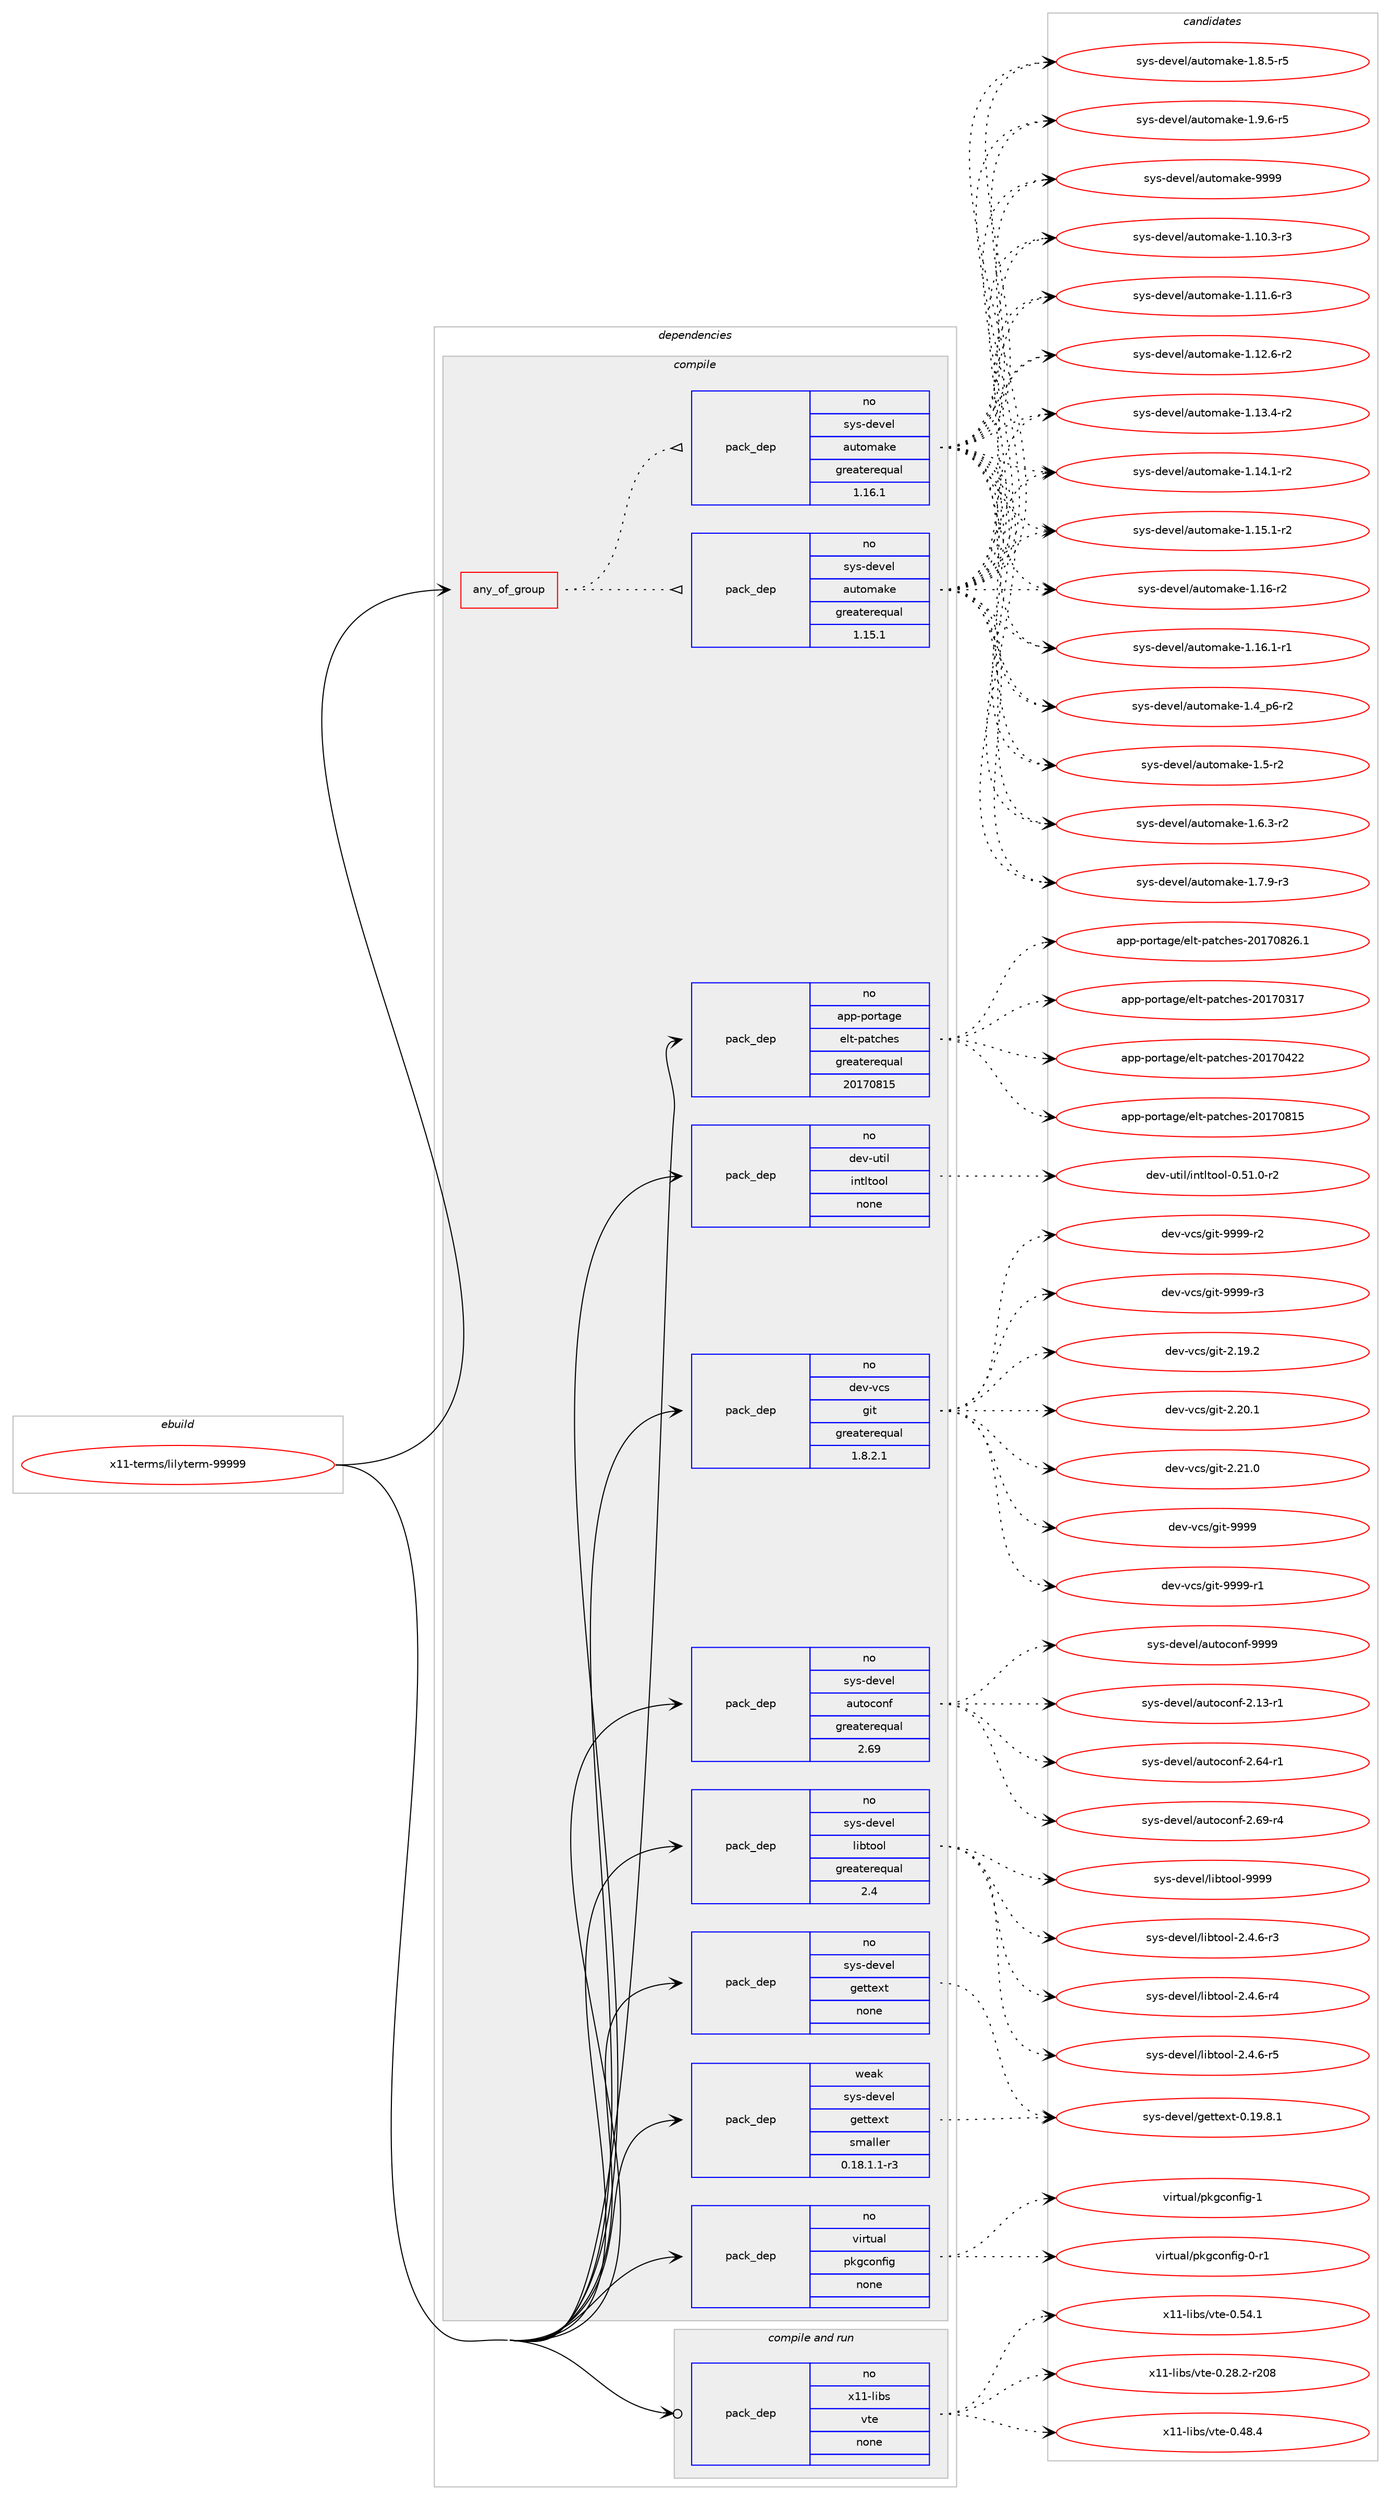 digraph prolog {

# *************
# Graph options
# *************

newrank=true;
concentrate=true;
compound=true;
graph [rankdir=LR,fontname=Helvetica,fontsize=10,ranksep=1.5];#, ranksep=2.5, nodesep=0.2];
edge  [arrowhead=vee];
node  [fontname=Helvetica,fontsize=10];

# **********
# The ebuild
# **********

subgraph cluster_leftcol {
color=gray;
rank=same;
label=<<i>ebuild</i>>;
id [label="x11-terms/lilyterm-99999", color=red, width=4, href="../x11-terms/lilyterm-99999.svg"];
}

# ****************
# The dependencies
# ****************

subgraph cluster_midcol {
color=gray;
label=<<i>dependencies</i>>;
subgraph cluster_compile {
fillcolor="#eeeeee";
style=filled;
label=<<i>compile</i>>;
subgraph any28795 {
dependency1768166 [label=<<TABLE BORDER="0" CELLBORDER="1" CELLSPACING="0" CELLPADDING="4"><TR><TD CELLPADDING="10">any_of_group</TD></TR></TABLE>>, shape=none, color=red];subgraph pack1271314 {
dependency1768167 [label=<<TABLE BORDER="0" CELLBORDER="1" CELLSPACING="0" CELLPADDING="4" WIDTH="220"><TR><TD ROWSPAN="6" CELLPADDING="30">pack_dep</TD></TR><TR><TD WIDTH="110">no</TD></TR><TR><TD>sys-devel</TD></TR><TR><TD>automake</TD></TR><TR><TD>greaterequal</TD></TR><TR><TD>1.16.1</TD></TR></TABLE>>, shape=none, color=blue];
}
dependency1768166:e -> dependency1768167:w [weight=20,style="dotted",arrowhead="oinv"];
subgraph pack1271315 {
dependency1768168 [label=<<TABLE BORDER="0" CELLBORDER="1" CELLSPACING="0" CELLPADDING="4" WIDTH="220"><TR><TD ROWSPAN="6" CELLPADDING="30">pack_dep</TD></TR><TR><TD WIDTH="110">no</TD></TR><TR><TD>sys-devel</TD></TR><TR><TD>automake</TD></TR><TR><TD>greaterequal</TD></TR><TR><TD>1.15.1</TD></TR></TABLE>>, shape=none, color=blue];
}
dependency1768166:e -> dependency1768168:w [weight=20,style="dotted",arrowhead="oinv"];
}
id:e -> dependency1768166:w [weight=20,style="solid",arrowhead="vee"];
subgraph pack1271316 {
dependency1768169 [label=<<TABLE BORDER="0" CELLBORDER="1" CELLSPACING="0" CELLPADDING="4" WIDTH="220"><TR><TD ROWSPAN="6" CELLPADDING="30">pack_dep</TD></TR><TR><TD WIDTH="110">no</TD></TR><TR><TD>app-portage</TD></TR><TR><TD>elt-patches</TD></TR><TR><TD>greaterequal</TD></TR><TR><TD>20170815</TD></TR></TABLE>>, shape=none, color=blue];
}
id:e -> dependency1768169:w [weight=20,style="solid",arrowhead="vee"];
subgraph pack1271317 {
dependency1768170 [label=<<TABLE BORDER="0" CELLBORDER="1" CELLSPACING="0" CELLPADDING="4" WIDTH="220"><TR><TD ROWSPAN="6" CELLPADDING="30">pack_dep</TD></TR><TR><TD WIDTH="110">no</TD></TR><TR><TD>dev-util</TD></TR><TR><TD>intltool</TD></TR><TR><TD>none</TD></TR><TR><TD></TD></TR></TABLE>>, shape=none, color=blue];
}
id:e -> dependency1768170:w [weight=20,style="solid",arrowhead="vee"];
subgraph pack1271318 {
dependency1768171 [label=<<TABLE BORDER="0" CELLBORDER="1" CELLSPACING="0" CELLPADDING="4" WIDTH="220"><TR><TD ROWSPAN="6" CELLPADDING="30">pack_dep</TD></TR><TR><TD WIDTH="110">no</TD></TR><TR><TD>dev-vcs</TD></TR><TR><TD>git</TD></TR><TR><TD>greaterequal</TD></TR><TR><TD>1.8.2.1</TD></TR></TABLE>>, shape=none, color=blue];
}
id:e -> dependency1768171:w [weight=20,style="solid",arrowhead="vee"];
subgraph pack1271319 {
dependency1768172 [label=<<TABLE BORDER="0" CELLBORDER="1" CELLSPACING="0" CELLPADDING="4" WIDTH="220"><TR><TD ROWSPAN="6" CELLPADDING="30">pack_dep</TD></TR><TR><TD WIDTH="110">no</TD></TR><TR><TD>sys-devel</TD></TR><TR><TD>autoconf</TD></TR><TR><TD>greaterequal</TD></TR><TR><TD>2.69</TD></TR></TABLE>>, shape=none, color=blue];
}
id:e -> dependency1768172:w [weight=20,style="solid",arrowhead="vee"];
subgraph pack1271320 {
dependency1768173 [label=<<TABLE BORDER="0" CELLBORDER="1" CELLSPACING="0" CELLPADDING="4" WIDTH="220"><TR><TD ROWSPAN="6" CELLPADDING="30">pack_dep</TD></TR><TR><TD WIDTH="110">no</TD></TR><TR><TD>sys-devel</TD></TR><TR><TD>gettext</TD></TR><TR><TD>none</TD></TR><TR><TD></TD></TR></TABLE>>, shape=none, color=blue];
}
id:e -> dependency1768173:w [weight=20,style="solid",arrowhead="vee"];
subgraph pack1271321 {
dependency1768174 [label=<<TABLE BORDER="0" CELLBORDER="1" CELLSPACING="0" CELLPADDING="4" WIDTH="220"><TR><TD ROWSPAN="6" CELLPADDING="30">pack_dep</TD></TR><TR><TD WIDTH="110">no</TD></TR><TR><TD>sys-devel</TD></TR><TR><TD>libtool</TD></TR><TR><TD>greaterequal</TD></TR><TR><TD>2.4</TD></TR></TABLE>>, shape=none, color=blue];
}
id:e -> dependency1768174:w [weight=20,style="solid",arrowhead="vee"];
subgraph pack1271322 {
dependency1768175 [label=<<TABLE BORDER="0" CELLBORDER="1" CELLSPACING="0" CELLPADDING="4" WIDTH="220"><TR><TD ROWSPAN="6" CELLPADDING="30">pack_dep</TD></TR><TR><TD WIDTH="110">no</TD></TR><TR><TD>virtual</TD></TR><TR><TD>pkgconfig</TD></TR><TR><TD>none</TD></TR><TR><TD></TD></TR></TABLE>>, shape=none, color=blue];
}
id:e -> dependency1768175:w [weight=20,style="solid",arrowhead="vee"];
subgraph pack1271323 {
dependency1768176 [label=<<TABLE BORDER="0" CELLBORDER="1" CELLSPACING="0" CELLPADDING="4" WIDTH="220"><TR><TD ROWSPAN="6" CELLPADDING="30">pack_dep</TD></TR><TR><TD WIDTH="110">weak</TD></TR><TR><TD>sys-devel</TD></TR><TR><TD>gettext</TD></TR><TR><TD>smaller</TD></TR><TR><TD>0.18.1.1-r3</TD></TR></TABLE>>, shape=none, color=blue];
}
id:e -> dependency1768176:w [weight=20,style="solid",arrowhead="vee"];
}
subgraph cluster_compileandrun {
fillcolor="#eeeeee";
style=filled;
label=<<i>compile and run</i>>;
subgraph pack1271324 {
dependency1768177 [label=<<TABLE BORDER="0" CELLBORDER="1" CELLSPACING="0" CELLPADDING="4" WIDTH="220"><TR><TD ROWSPAN="6" CELLPADDING="30">pack_dep</TD></TR><TR><TD WIDTH="110">no</TD></TR><TR><TD>x11-libs</TD></TR><TR><TD>vte</TD></TR><TR><TD>none</TD></TR><TR><TD></TD></TR></TABLE>>, shape=none, color=blue];
}
id:e -> dependency1768177:w [weight=20,style="solid",arrowhead="odotvee"];
}
subgraph cluster_run {
fillcolor="#eeeeee";
style=filled;
label=<<i>run</i>>;
}
}

# **************
# The candidates
# **************

subgraph cluster_choices {
rank=same;
color=gray;
label=<<i>candidates</i>>;

subgraph choice1271314 {
color=black;
nodesep=1;
choice11512111545100101118101108479711711611110997107101454946494846514511451 [label="sys-devel/automake-1.10.3-r3", color=red, width=4,href="../sys-devel/automake-1.10.3-r3.svg"];
choice11512111545100101118101108479711711611110997107101454946494946544511451 [label="sys-devel/automake-1.11.6-r3", color=red, width=4,href="../sys-devel/automake-1.11.6-r3.svg"];
choice11512111545100101118101108479711711611110997107101454946495046544511450 [label="sys-devel/automake-1.12.6-r2", color=red, width=4,href="../sys-devel/automake-1.12.6-r2.svg"];
choice11512111545100101118101108479711711611110997107101454946495146524511450 [label="sys-devel/automake-1.13.4-r2", color=red, width=4,href="../sys-devel/automake-1.13.4-r2.svg"];
choice11512111545100101118101108479711711611110997107101454946495246494511450 [label="sys-devel/automake-1.14.1-r2", color=red, width=4,href="../sys-devel/automake-1.14.1-r2.svg"];
choice11512111545100101118101108479711711611110997107101454946495346494511450 [label="sys-devel/automake-1.15.1-r2", color=red, width=4,href="../sys-devel/automake-1.15.1-r2.svg"];
choice1151211154510010111810110847971171161111099710710145494649544511450 [label="sys-devel/automake-1.16-r2", color=red, width=4,href="../sys-devel/automake-1.16-r2.svg"];
choice11512111545100101118101108479711711611110997107101454946495446494511449 [label="sys-devel/automake-1.16.1-r1", color=red, width=4,href="../sys-devel/automake-1.16.1-r1.svg"];
choice115121115451001011181011084797117116111109971071014549465295112544511450 [label="sys-devel/automake-1.4_p6-r2", color=red, width=4,href="../sys-devel/automake-1.4_p6-r2.svg"];
choice11512111545100101118101108479711711611110997107101454946534511450 [label="sys-devel/automake-1.5-r2", color=red, width=4,href="../sys-devel/automake-1.5-r2.svg"];
choice115121115451001011181011084797117116111109971071014549465446514511450 [label="sys-devel/automake-1.6.3-r2", color=red, width=4,href="../sys-devel/automake-1.6.3-r2.svg"];
choice115121115451001011181011084797117116111109971071014549465546574511451 [label="sys-devel/automake-1.7.9-r3", color=red, width=4,href="../sys-devel/automake-1.7.9-r3.svg"];
choice115121115451001011181011084797117116111109971071014549465646534511453 [label="sys-devel/automake-1.8.5-r5", color=red, width=4,href="../sys-devel/automake-1.8.5-r5.svg"];
choice115121115451001011181011084797117116111109971071014549465746544511453 [label="sys-devel/automake-1.9.6-r5", color=red, width=4,href="../sys-devel/automake-1.9.6-r5.svg"];
choice115121115451001011181011084797117116111109971071014557575757 [label="sys-devel/automake-9999", color=red, width=4,href="../sys-devel/automake-9999.svg"];
dependency1768167:e -> choice11512111545100101118101108479711711611110997107101454946494846514511451:w [style=dotted,weight="100"];
dependency1768167:e -> choice11512111545100101118101108479711711611110997107101454946494946544511451:w [style=dotted,weight="100"];
dependency1768167:e -> choice11512111545100101118101108479711711611110997107101454946495046544511450:w [style=dotted,weight="100"];
dependency1768167:e -> choice11512111545100101118101108479711711611110997107101454946495146524511450:w [style=dotted,weight="100"];
dependency1768167:e -> choice11512111545100101118101108479711711611110997107101454946495246494511450:w [style=dotted,weight="100"];
dependency1768167:e -> choice11512111545100101118101108479711711611110997107101454946495346494511450:w [style=dotted,weight="100"];
dependency1768167:e -> choice1151211154510010111810110847971171161111099710710145494649544511450:w [style=dotted,weight="100"];
dependency1768167:e -> choice11512111545100101118101108479711711611110997107101454946495446494511449:w [style=dotted,weight="100"];
dependency1768167:e -> choice115121115451001011181011084797117116111109971071014549465295112544511450:w [style=dotted,weight="100"];
dependency1768167:e -> choice11512111545100101118101108479711711611110997107101454946534511450:w [style=dotted,weight="100"];
dependency1768167:e -> choice115121115451001011181011084797117116111109971071014549465446514511450:w [style=dotted,weight="100"];
dependency1768167:e -> choice115121115451001011181011084797117116111109971071014549465546574511451:w [style=dotted,weight="100"];
dependency1768167:e -> choice115121115451001011181011084797117116111109971071014549465646534511453:w [style=dotted,weight="100"];
dependency1768167:e -> choice115121115451001011181011084797117116111109971071014549465746544511453:w [style=dotted,weight="100"];
dependency1768167:e -> choice115121115451001011181011084797117116111109971071014557575757:w [style=dotted,weight="100"];
}
subgraph choice1271315 {
color=black;
nodesep=1;
choice11512111545100101118101108479711711611110997107101454946494846514511451 [label="sys-devel/automake-1.10.3-r3", color=red, width=4,href="../sys-devel/automake-1.10.3-r3.svg"];
choice11512111545100101118101108479711711611110997107101454946494946544511451 [label="sys-devel/automake-1.11.6-r3", color=red, width=4,href="../sys-devel/automake-1.11.6-r3.svg"];
choice11512111545100101118101108479711711611110997107101454946495046544511450 [label="sys-devel/automake-1.12.6-r2", color=red, width=4,href="../sys-devel/automake-1.12.6-r2.svg"];
choice11512111545100101118101108479711711611110997107101454946495146524511450 [label="sys-devel/automake-1.13.4-r2", color=red, width=4,href="../sys-devel/automake-1.13.4-r2.svg"];
choice11512111545100101118101108479711711611110997107101454946495246494511450 [label="sys-devel/automake-1.14.1-r2", color=red, width=4,href="../sys-devel/automake-1.14.1-r2.svg"];
choice11512111545100101118101108479711711611110997107101454946495346494511450 [label="sys-devel/automake-1.15.1-r2", color=red, width=4,href="../sys-devel/automake-1.15.1-r2.svg"];
choice1151211154510010111810110847971171161111099710710145494649544511450 [label="sys-devel/automake-1.16-r2", color=red, width=4,href="../sys-devel/automake-1.16-r2.svg"];
choice11512111545100101118101108479711711611110997107101454946495446494511449 [label="sys-devel/automake-1.16.1-r1", color=red, width=4,href="../sys-devel/automake-1.16.1-r1.svg"];
choice115121115451001011181011084797117116111109971071014549465295112544511450 [label="sys-devel/automake-1.4_p6-r2", color=red, width=4,href="../sys-devel/automake-1.4_p6-r2.svg"];
choice11512111545100101118101108479711711611110997107101454946534511450 [label="sys-devel/automake-1.5-r2", color=red, width=4,href="../sys-devel/automake-1.5-r2.svg"];
choice115121115451001011181011084797117116111109971071014549465446514511450 [label="sys-devel/automake-1.6.3-r2", color=red, width=4,href="../sys-devel/automake-1.6.3-r2.svg"];
choice115121115451001011181011084797117116111109971071014549465546574511451 [label="sys-devel/automake-1.7.9-r3", color=red, width=4,href="../sys-devel/automake-1.7.9-r3.svg"];
choice115121115451001011181011084797117116111109971071014549465646534511453 [label="sys-devel/automake-1.8.5-r5", color=red, width=4,href="../sys-devel/automake-1.8.5-r5.svg"];
choice115121115451001011181011084797117116111109971071014549465746544511453 [label="sys-devel/automake-1.9.6-r5", color=red, width=4,href="../sys-devel/automake-1.9.6-r5.svg"];
choice115121115451001011181011084797117116111109971071014557575757 [label="sys-devel/automake-9999", color=red, width=4,href="../sys-devel/automake-9999.svg"];
dependency1768168:e -> choice11512111545100101118101108479711711611110997107101454946494846514511451:w [style=dotted,weight="100"];
dependency1768168:e -> choice11512111545100101118101108479711711611110997107101454946494946544511451:w [style=dotted,weight="100"];
dependency1768168:e -> choice11512111545100101118101108479711711611110997107101454946495046544511450:w [style=dotted,weight="100"];
dependency1768168:e -> choice11512111545100101118101108479711711611110997107101454946495146524511450:w [style=dotted,weight="100"];
dependency1768168:e -> choice11512111545100101118101108479711711611110997107101454946495246494511450:w [style=dotted,weight="100"];
dependency1768168:e -> choice11512111545100101118101108479711711611110997107101454946495346494511450:w [style=dotted,weight="100"];
dependency1768168:e -> choice1151211154510010111810110847971171161111099710710145494649544511450:w [style=dotted,weight="100"];
dependency1768168:e -> choice11512111545100101118101108479711711611110997107101454946495446494511449:w [style=dotted,weight="100"];
dependency1768168:e -> choice115121115451001011181011084797117116111109971071014549465295112544511450:w [style=dotted,weight="100"];
dependency1768168:e -> choice11512111545100101118101108479711711611110997107101454946534511450:w [style=dotted,weight="100"];
dependency1768168:e -> choice115121115451001011181011084797117116111109971071014549465446514511450:w [style=dotted,weight="100"];
dependency1768168:e -> choice115121115451001011181011084797117116111109971071014549465546574511451:w [style=dotted,weight="100"];
dependency1768168:e -> choice115121115451001011181011084797117116111109971071014549465646534511453:w [style=dotted,weight="100"];
dependency1768168:e -> choice115121115451001011181011084797117116111109971071014549465746544511453:w [style=dotted,weight="100"];
dependency1768168:e -> choice115121115451001011181011084797117116111109971071014557575757:w [style=dotted,weight="100"];
}
subgraph choice1271316 {
color=black;
nodesep=1;
choice97112112451121111141169710310147101108116451129711699104101115455048495548514955 [label="app-portage/elt-patches-20170317", color=red, width=4,href="../app-portage/elt-patches-20170317.svg"];
choice97112112451121111141169710310147101108116451129711699104101115455048495548525050 [label="app-portage/elt-patches-20170422", color=red, width=4,href="../app-portage/elt-patches-20170422.svg"];
choice97112112451121111141169710310147101108116451129711699104101115455048495548564953 [label="app-portage/elt-patches-20170815", color=red, width=4,href="../app-portage/elt-patches-20170815.svg"];
choice971121124511211111411697103101471011081164511297116991041011154550484955485650544649 [label="app-portage/elt-patches-20170826.1", color=red, width=4,href="../app-portage/elt-patches-20170826.1.svg"];
dependency1768169:e -> choice97112112451121111141169710310147101108116451129711699104101115455048495548514955:w [style=dotted,weight="100"];
dependency1768169:e -> choice97112112451121111141169710310147101108116451129711699104101115455048495548525050:w [style=dotted,weight="100"];
dependency1768169:e -> choice97112112451121111141169710310147101108116451129711699104101115455048495548564953:w [style=dotted,weight="100"];
dependency1768169:e -> choice971121124511211111411697103101471011081164511297116991041011154550484955485650544649:w [style=dotted,weight="100"];
}
subgraph choice1271317 {
color=black;
nodesep=1;
choice1001011184511711610510847105110116108116111111108454846534946484511450 [label="dev-util/intltool-0.51.0-r2", color=red, width=4,href="../dev-util/intltool-0.51.0-r2.svg"];
dependency1768170:e -> choice1001011184511711610510847105110116108116111111108454846534946484511450:w [style=dotted,weight="100"];
}
subgraph choice1271318 {
color=black;
nodesep=1;
choice10010111845118991154710310511645504649574650 [label="dev-vcs/git-2.19.2", color=red, width=4,href="../dev-vcs/git-2.19.2.svg"];
choice10010111845118991154710310511645504650484649 [label="dev-vcs/git-2.20.1", color=red, width=4,href="../dev-vcs/git-2.20.1.svg"];
choice10010111845118991154710310511645504650494648 [label="dev-vcs/git-2.21.0", color=red, width=4,href="../dev-vcs/git-2.21.0.svg"];
choice1001011184511899115471031051164557575757 [label="dev-vcs/git-9999", color=red, width=4,href="../dev-vcs/git-9999.svg"];
choice10010111845118991154710310511645575757574511449 [label="dev-vcs/git-9999-r1", color=red, width=4,href="../dev-vcs/git-9999-r1.svg"];
choice10010111845118991154710310511645575757574511450 [label="dev-vcs/git-9999-r2", color=red, width=4,href="../dev-vcs/git-9999-r2.svg"];
choice10010111845118991154710310511645575757574511451 [label="dev-vcs/git-9999-r3", color=red, width=4,href="../dev-vcs/git-9999-r3.svg"];
dependency1768171:e -> choice10010111845118991154710310511645504649574650:w [style=dotted,weight="100"];
dependency1768171:e -> choice10010111845118991154710310511645504650484649:w [style=dotted,weight="100"];
dependency1768171:e -> choice10010111845118991154710310511645504650494648:w [style=dotted,weight="100"];
dependency1768171:e -> choice1001011184511899115471031051164557575757:w [style=dotted,weight="100"];
dependency1768171:e -> choice10010111845118991154710310511645575757574511449:w [style=dotted,weight="100"];
dependency1768171:e -> choice10010111845118991154710310511645575757574511450:w [style=dotted,weight="100"];
dependency1768171:e -> choice10010111845118991154710310511645575757574511451:w [style=dotted,weight="100"];
}
subgraph choice1271319 {
color=black;
nodesep=1;
choice1151211154510010111810110847971171161119911111010245504649514511449 [label="sys-devel/autoconf-2.13-r1", color=red, width=4,href="../sys-devel/autoconf-2.13-r1.svg"];
choice1151211154510010111810110847971171161119911111010245504654524511449 [label="sys-devel/autoconf-2.64-r1", color=red, width=4,href="../sys-devel/autoconf-2.64-r1.svg"];
choice1151211154510010111810110847971171161119911111010245504654574511452 [label="sys-devel/autoconf-2.69-r4", color=red, width=4,href="../sys-devel/autoconf-2.69-r4.svg"];
choice115121115451001011181011084797117116111991111101024557575757 [label="sys-devel/autoconf-9999", color=red, width=4,href="../sys-devel/autoconf-9999.svg"];
dependency1768172:e -> choice1151211154510010111810110847971171161119911111010245504649514511449:w [style=dotted,weight="100"];
dependency1768172:e -> choice1151211154510010111810110847971171161119911111010245504654524511449:w [style=dotted,weight="100"];
dependency1768172:e -> choice1151211154510010111810110847971171161119911111010245504654574511452:w [style=dotted,weight="100"];
dependency1768172:e -> choice115121115451001011181011084797117116111991111101024557575757:w [style=dotted,weight="100"];
}
subgraph choice1271320 {
color=black;
nodesep=1;
choice1151211154510010111810110847103101116116101120116454846495746564649 [label="sys-devel/gettext-0.19.8.1", color=red, width=4,href="../sys-devel/gettext-0.19.8.1.svg"];
dependency1768173:e -> choice1151211154510010111810110847103101116116101120116454846495746564649:w [style=dotted,weight="100"];
}
subgraph choice1271321 {
color=black;
nodesep=1;
choice1151211154510010111810110847108105981161111111084550465246544511451 [label="sys-devel/libtool-2.4.6-r3", color=red, width=4,href="../sys-devel/libtool-2.4.6-r3.svg"];
choice1151211154510010111810110847108105981161111111084550465246544511452 [label="sys-devel/libtool-2.4.6-r4", color=red, width=4,href="../sys-devel/libtool-2.4.6-r4.svg"];
choice1151211154510010111810110847108105981161111111084550465246544511453 [label="sys-devel/libtool-2.4.6-r5", color=red, width=4,href="../sys-devel/libtool-2.4.6-r5.svg"];
choice1151211154510010111810110847108105981161111111084557575757 [label="sys-devel/libtool-9999", color=red, width=4,href="../sys-devel/libtool-9999.svg"];
dependency1768174:e -> choice1151211154510010111810110847108105981161111111084550465246544511451:w [style=dotted,weight="100"];
dependency1768174:e -> choice1151211154510010111810110847108105981161111111084550465246544511452:w [style=dotted,weight="100"];
dependency1768174:e -> choice1151211154510010111810110847108105981161111111084550465246544511453:w [style=dotted,weight="100"];
dependency1768174:e -> choice1151211154510010111810110847108105981161111111084557575757:w [style=dotted,weight="100"];
}
subgraph choice1271322 {
color=black;
nodesep=1;
choice11810511411611797108471121071039911111010210510345484511449 [label="virtual/pkgconfig-0-r1", color=red, width=4,href="../virtual/pkgconfig-0-r1.svg"];
choice1181051141161179710847112107103991111101021051034549 [label="virtual/pkgconfig-1", color=red, width=4,href="../virtual/pkgconfig-1.svg"];
dependency1768175:e -> choice11810511411611797108471121071039911111010210510345484511449:w [style=dotted,weight="100"];
dependency1768175:e -> choice1181051141161179710847112107103991111101021051034549:w [style=dotted,weight="100"];
}
subgraph choice1271323 {
color=black;
nodesep=1;
choice1151211154510010111810110847103101116116101120116454846495746564649 [label="sys-devel/gettext-0.19.8.1", color=red, width=4,href="../sys-devel/gettext-0.19.8.1.svg"];
dependency1768176:e -> choice1151211154510010111810110847103101116116101120116454846495746564649:w [style=dotted,weight="100"];
}
subgraph choice1271324 {
color=black;
nodesep=1;
choice12049494510810598115471181161014548465056465045114504856 [label="x11-libs/vte-0.28.2-r208", color=red, width=4,href="../x11-libs/vte-0.28.2-r208.svg"];
choice120494945108105981154711811610145484652564652 [label="x11-libs/vte-0.48.4", color=red, width=4,href="../x11-libs/vte-0.48.4.svg"];
choice120494945108105981154711811610145484653524649 [label="x11-libs/vte-0.54.1", color=red, width=4,href="../x11-libs/vte-0.54.1.svg"];
dependency1768177:e -> choice12049494510810598115471181161014548465056465045114504856:w [style=dotted,weight="100"];
dependency1768177:e -> choice120494945108105981154711811610145484652564652:w [style=dotted,weight="100"];
dependency1768177:e -> choice120494945108105981154711811610145484653524649:w [style=dotted,weight="100"];
}
}

}
